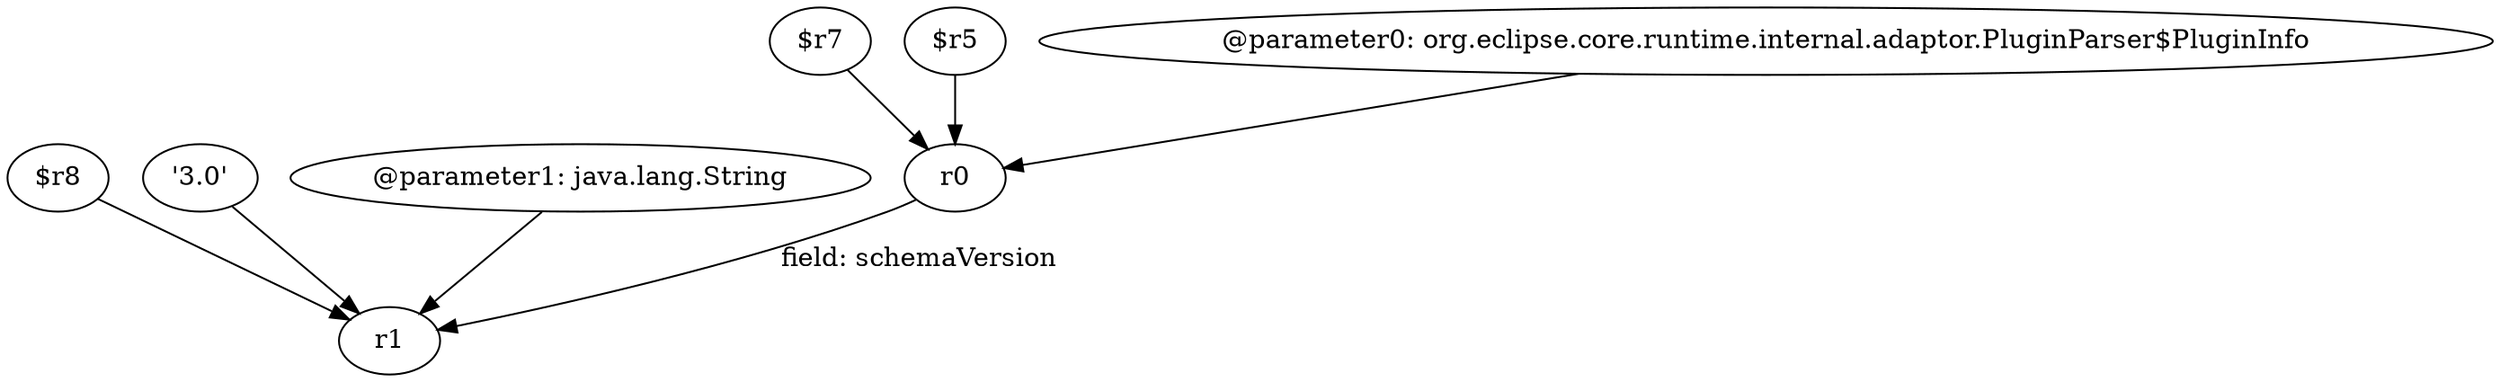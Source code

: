 digraph g {
0[label="r0"]
1[label="r1"]
0->1[label="field: schemaVersion"]
2[label="$r7"]
2->0[label=""]
3[label="$r8"]
3->1[label=""]
4[label="'3.0'"]
4->1[label=""]
5[label="@parameter1: java.lang.String"]
5->1[label=""]
6[label="$r5"]
6->0[label=""]
7[label="@parameter0: org.eclipse.core.runtime.internal.adaptor.PluginParser$PluginInfo"]
7->0[label=""]
}
